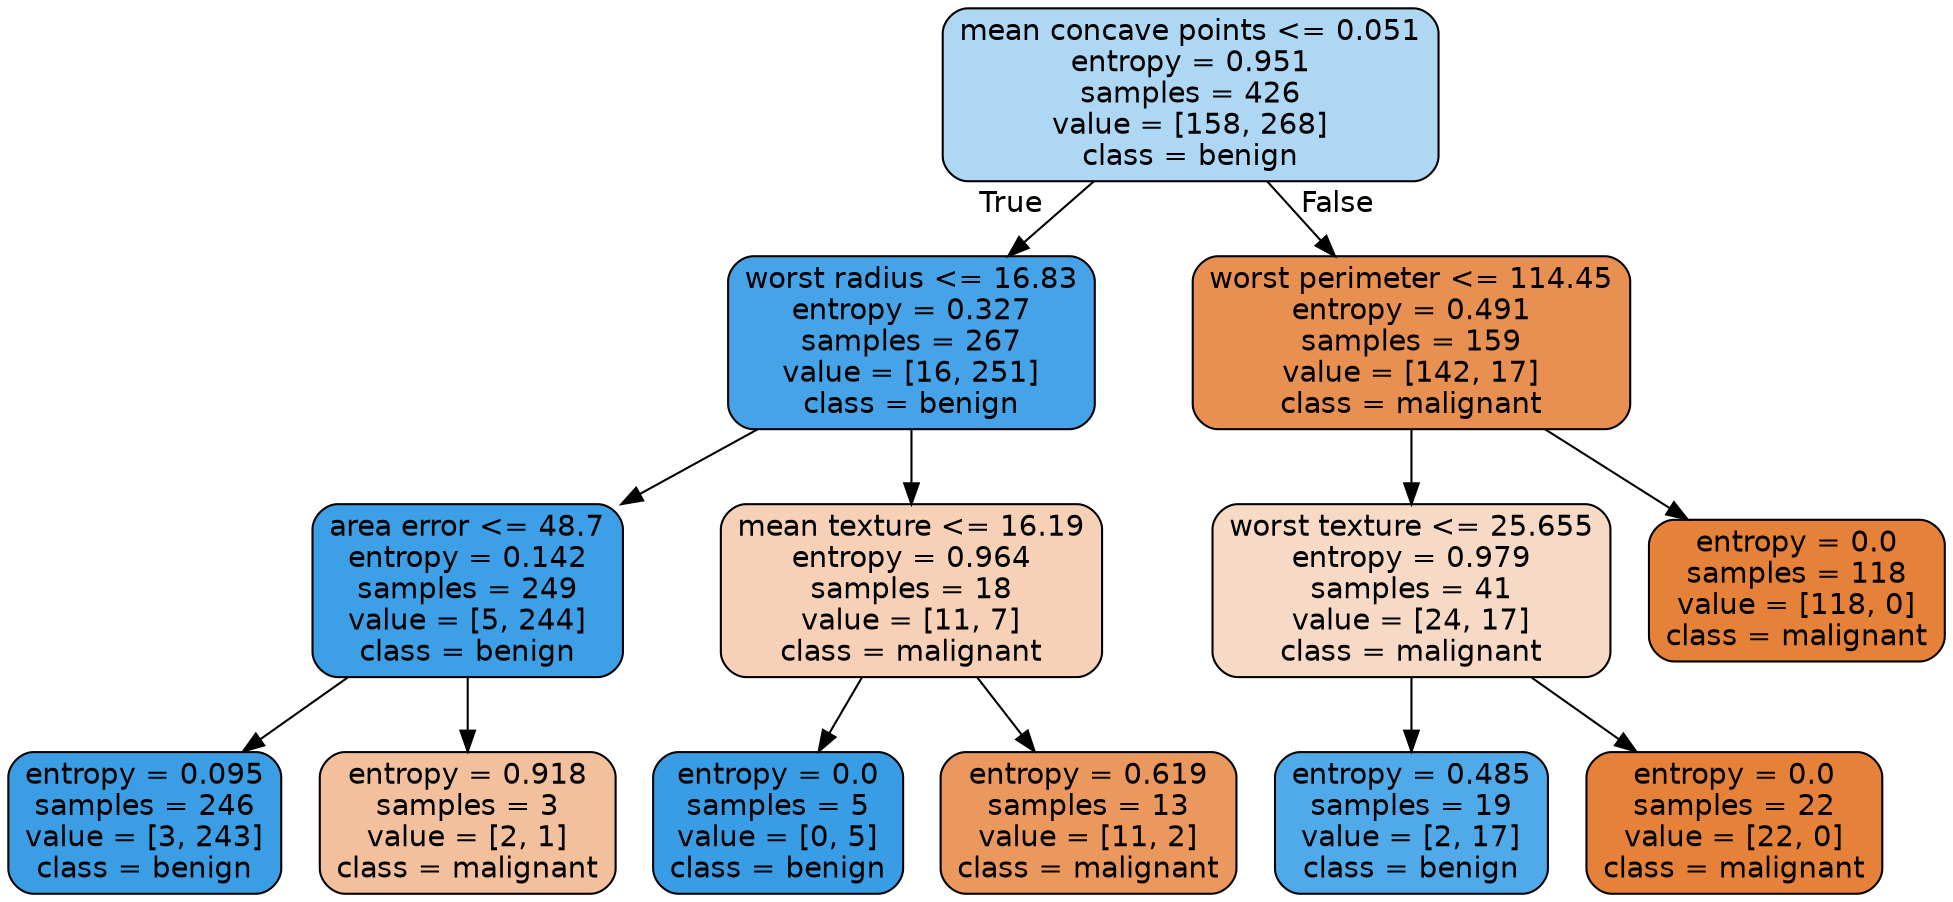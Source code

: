 digraph Tree {
node [shape=box, style="filled, rounded", color="black", fontname="helvetica"] ;
edge [fontname="helvetica"] ;
0 [label="mean concave points <= 0.051\nentropy = 0.951\nsamples = 426\nvalue = [158, 268]\nclass = benign", fillcolor="#aed7f4"] ;
1 [label="worst radius <= 16.83\nentropy = 0.327\nsamples = 267\nvalue = [16, 251]\nclass = benign", fillcolor="#46a3e7"] ;
0 -> 1 [labeldistance=2.5, labelangle=45, headlabel="True"] ;
2 [label="area error <= 48.7\nentropy = 0.142\nsamples = 249\nvalue = [5, 244]\nclass = benign", fillcolor="#3d9fe6"] ;
1 -> 2 ;
3 [label="entropy = 0.095\nsamples = 246\nvalue = [3, 243]\nclass = benign", fillcolor="#3b9ee5"] ;
2 -> 3 ;
4 [label="entropy = 0.918\nsamples = 3\nvalue = [2, 1]\nclass = malignant", fillcolor="#f2c09c"] ;
2 -> 4 ;
5 [label="mean texture <= 16.19\nentropy = 0.964\nsamples = 18\nvalue = [11, 7]\nclass = malignant", fillcolor="#f6d1b7"] ;
1 -> 5 ;
6 [label="entropy = 0.0\nsamples = 5\nvalue = [0, 5]\nclass = benign", fillcolor="#399de5"] ;
5 -> 6 ;
7 [label="entropy = 0.619\nsamples = 13\nvalue = [11, 2]\nclass = malignant", fillcolor="#ea985d"] ;
5 -> 7 ;
8 [label="worst perimeter <= 114.45\nentropy = 0.491\nsamples = 159\nvalue = [142, 17]\nclass = malignant", fillcolor="#e89051"] ;
0 -> 8 [labeldistance=2.5, labelangle=-45, headlabel="False"] ;
9 [label="worst texture <= 25.655\nentropy = 0.979\nsamples = 41\nvalue = [24, 17]\nclass = malignant", fillcolor="#f7dac5"] ;
8 -> 9 ;
10 [label="entropy = 0.485\nsamples = 19\nvalue = [2, 17]\nclass = benign", fillcolor="#50a9e8"] ;
9 -> 10 ;
11 [label="entropy = 0.0\nsamples = 22\nvalue = [22, 0]\nclass = malignant", fillcolor="#e58139"] ;
9 -> 11 ;
12 [label="entropy = 0.0\nsamples = 118\nvalue = [118, 0]\nclass = malignant", fillcolor="#e58139"] ;
8 -> 12 ;
}